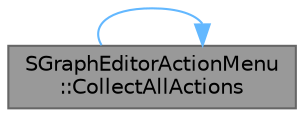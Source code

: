 digraph "SGraphEditorActionMenu::CollectAllActions"
{
 // INTERACTIVE_SVG=YES
 // LATEX_PDF_SIZE
  bgcolor="transparent";
  edge [fontname=Helvetica,fontsize=10,labelfontname=Helvetica,labelfontsize=10];
  node [fontname=Helvetica,fontsize=10,shape=box,height=0.2,width=0.4];
  rankdir="LR";
  Node1 [id="Node000001",label="SGraphEditorActionMenu\l::CollectAllActions",height=0.2,width=0.4,color="gray40", fillcolor="grey60", style="filled", fontcolor="black",tooltip="Callback used to populate all actions list in SGraphActionMenu."];
  Node1 -> Node1 [id="edge1_Node000001_Node000001",color="steelblue1",style="solid",tooltip=" "];
}
